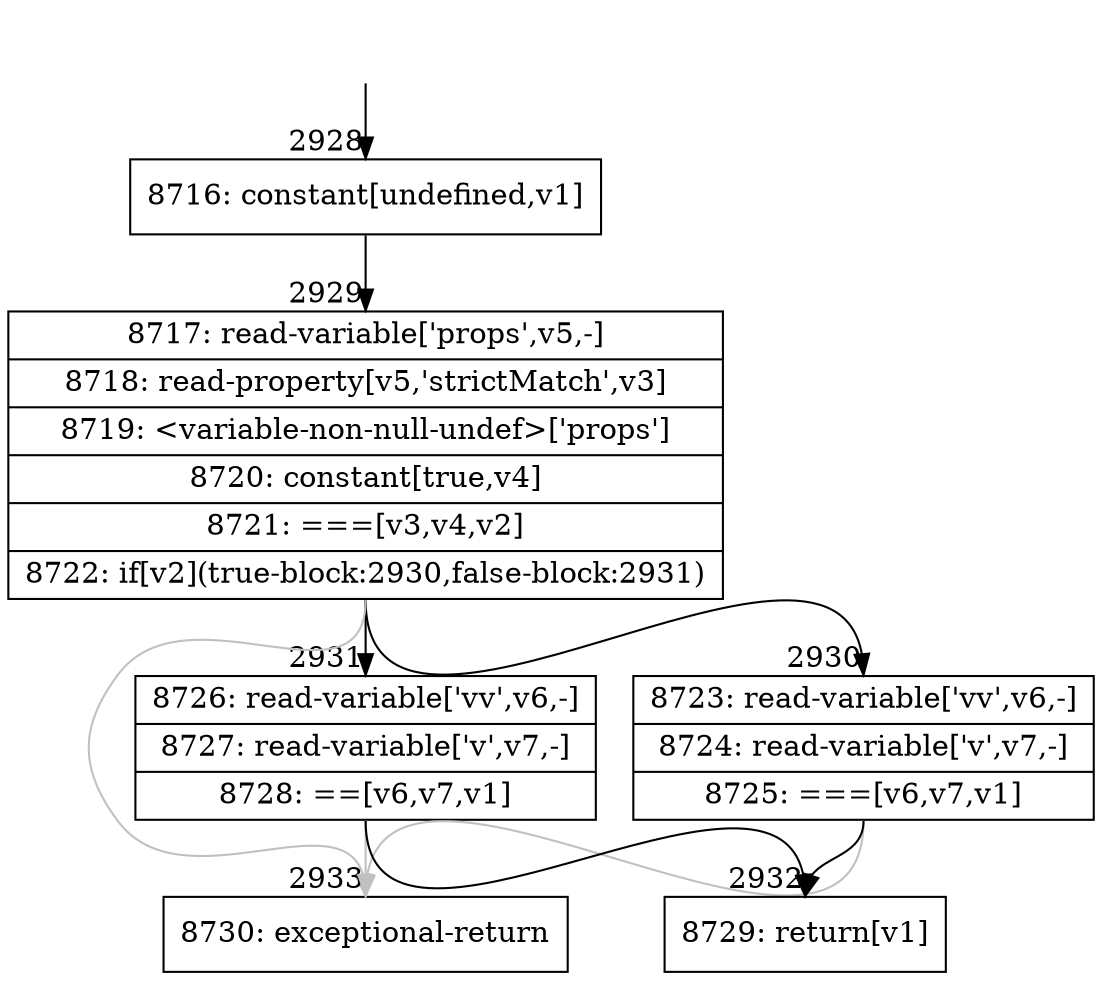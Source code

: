 digraph {
rankdir="TD"
BB_entry320[shape=none,label=""];
BB_entry320 -> BB2928 [tailport=s, headport=n, headlabel="    2928"]
BB2928 [shape=record label="{8716: constant[undefined,v1]}" ] 
BB2928 -> BB2929 [tailport=s, headport=n, headlabel="      2929"]
BB2929 [shape=record label="{8717: read-variable['props',v5,-]|8718: read-property[v5,'strictMatch',v3]|8719: \<variable-non-null-undef\>['props']|8720: constant[true,v4]|8721: ===[v3,v4,v2]|8722: if[v2](true-block:2930,false-block:2931)}" ] 
BB2929 -> BB2930 [tailport=s, headport=n, headlabel="      2930"]
BB2929 -> BB2931 [tailport=s, headport=n, headlabel="      2931"]
BB2929 -> BB2933 [tailport=s, headport=n, color=gray, headlabel="      2933"]
BB2930 [shape=record label="{8723: read-variable['vv',v6,-]|8724: read-variable['v',v7,-]|8725: ===[v6,v7,v1]}" ] 
BB2930 -> BB2932 [tailport=s, headport=n, headlabel="      2932"]
BB2930 -> BB2933 [tailport=s, headport=n, color=gray]
BB2931 [shape=record label="{8726: read-variable['vv',v6,-]|8727: read-variable['v',v7,-]|8728: ==[v6,v7,v1]}" ] 
BB2931 -> BB2932 [tailport=s, headport=n]
BB2931 -> BB2933 [tailport=s, headport=n, color=gray]
BB2932 [shape=record label="{8729: return[v1]}" ] 
BB2933 [shape=record label="{8730: exceptional-return}" ] 
//#$~ 3396
}
